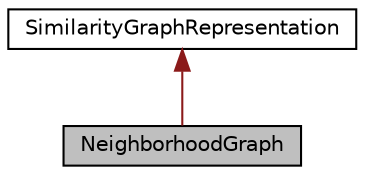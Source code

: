 digraph "NeighborhoodGraph"
{
  edge [fontname="Helvetica",fontsize="10",labelfontname="Helvetica",labelfontsize="10"];
  node [fontname="Helvetica",fontsize="10",shape=record];
  Node1 [label="NeighborhoodGraph",height=0.2,width=0.4,color="black", fillcolor="grey75", style="filled" fontcolor="black"];
  Node2 -> Node1 [dir="back",color="firebrick4",fontsize="10",style="solid",fontname="Helvetica"];
  Node2 [label="SimilarityGraphRepresentation",height=0.2,width=0.4,color="black", fillcolor="white", style="filled",URL="$class_similarity_graph_representation.html"];
}

